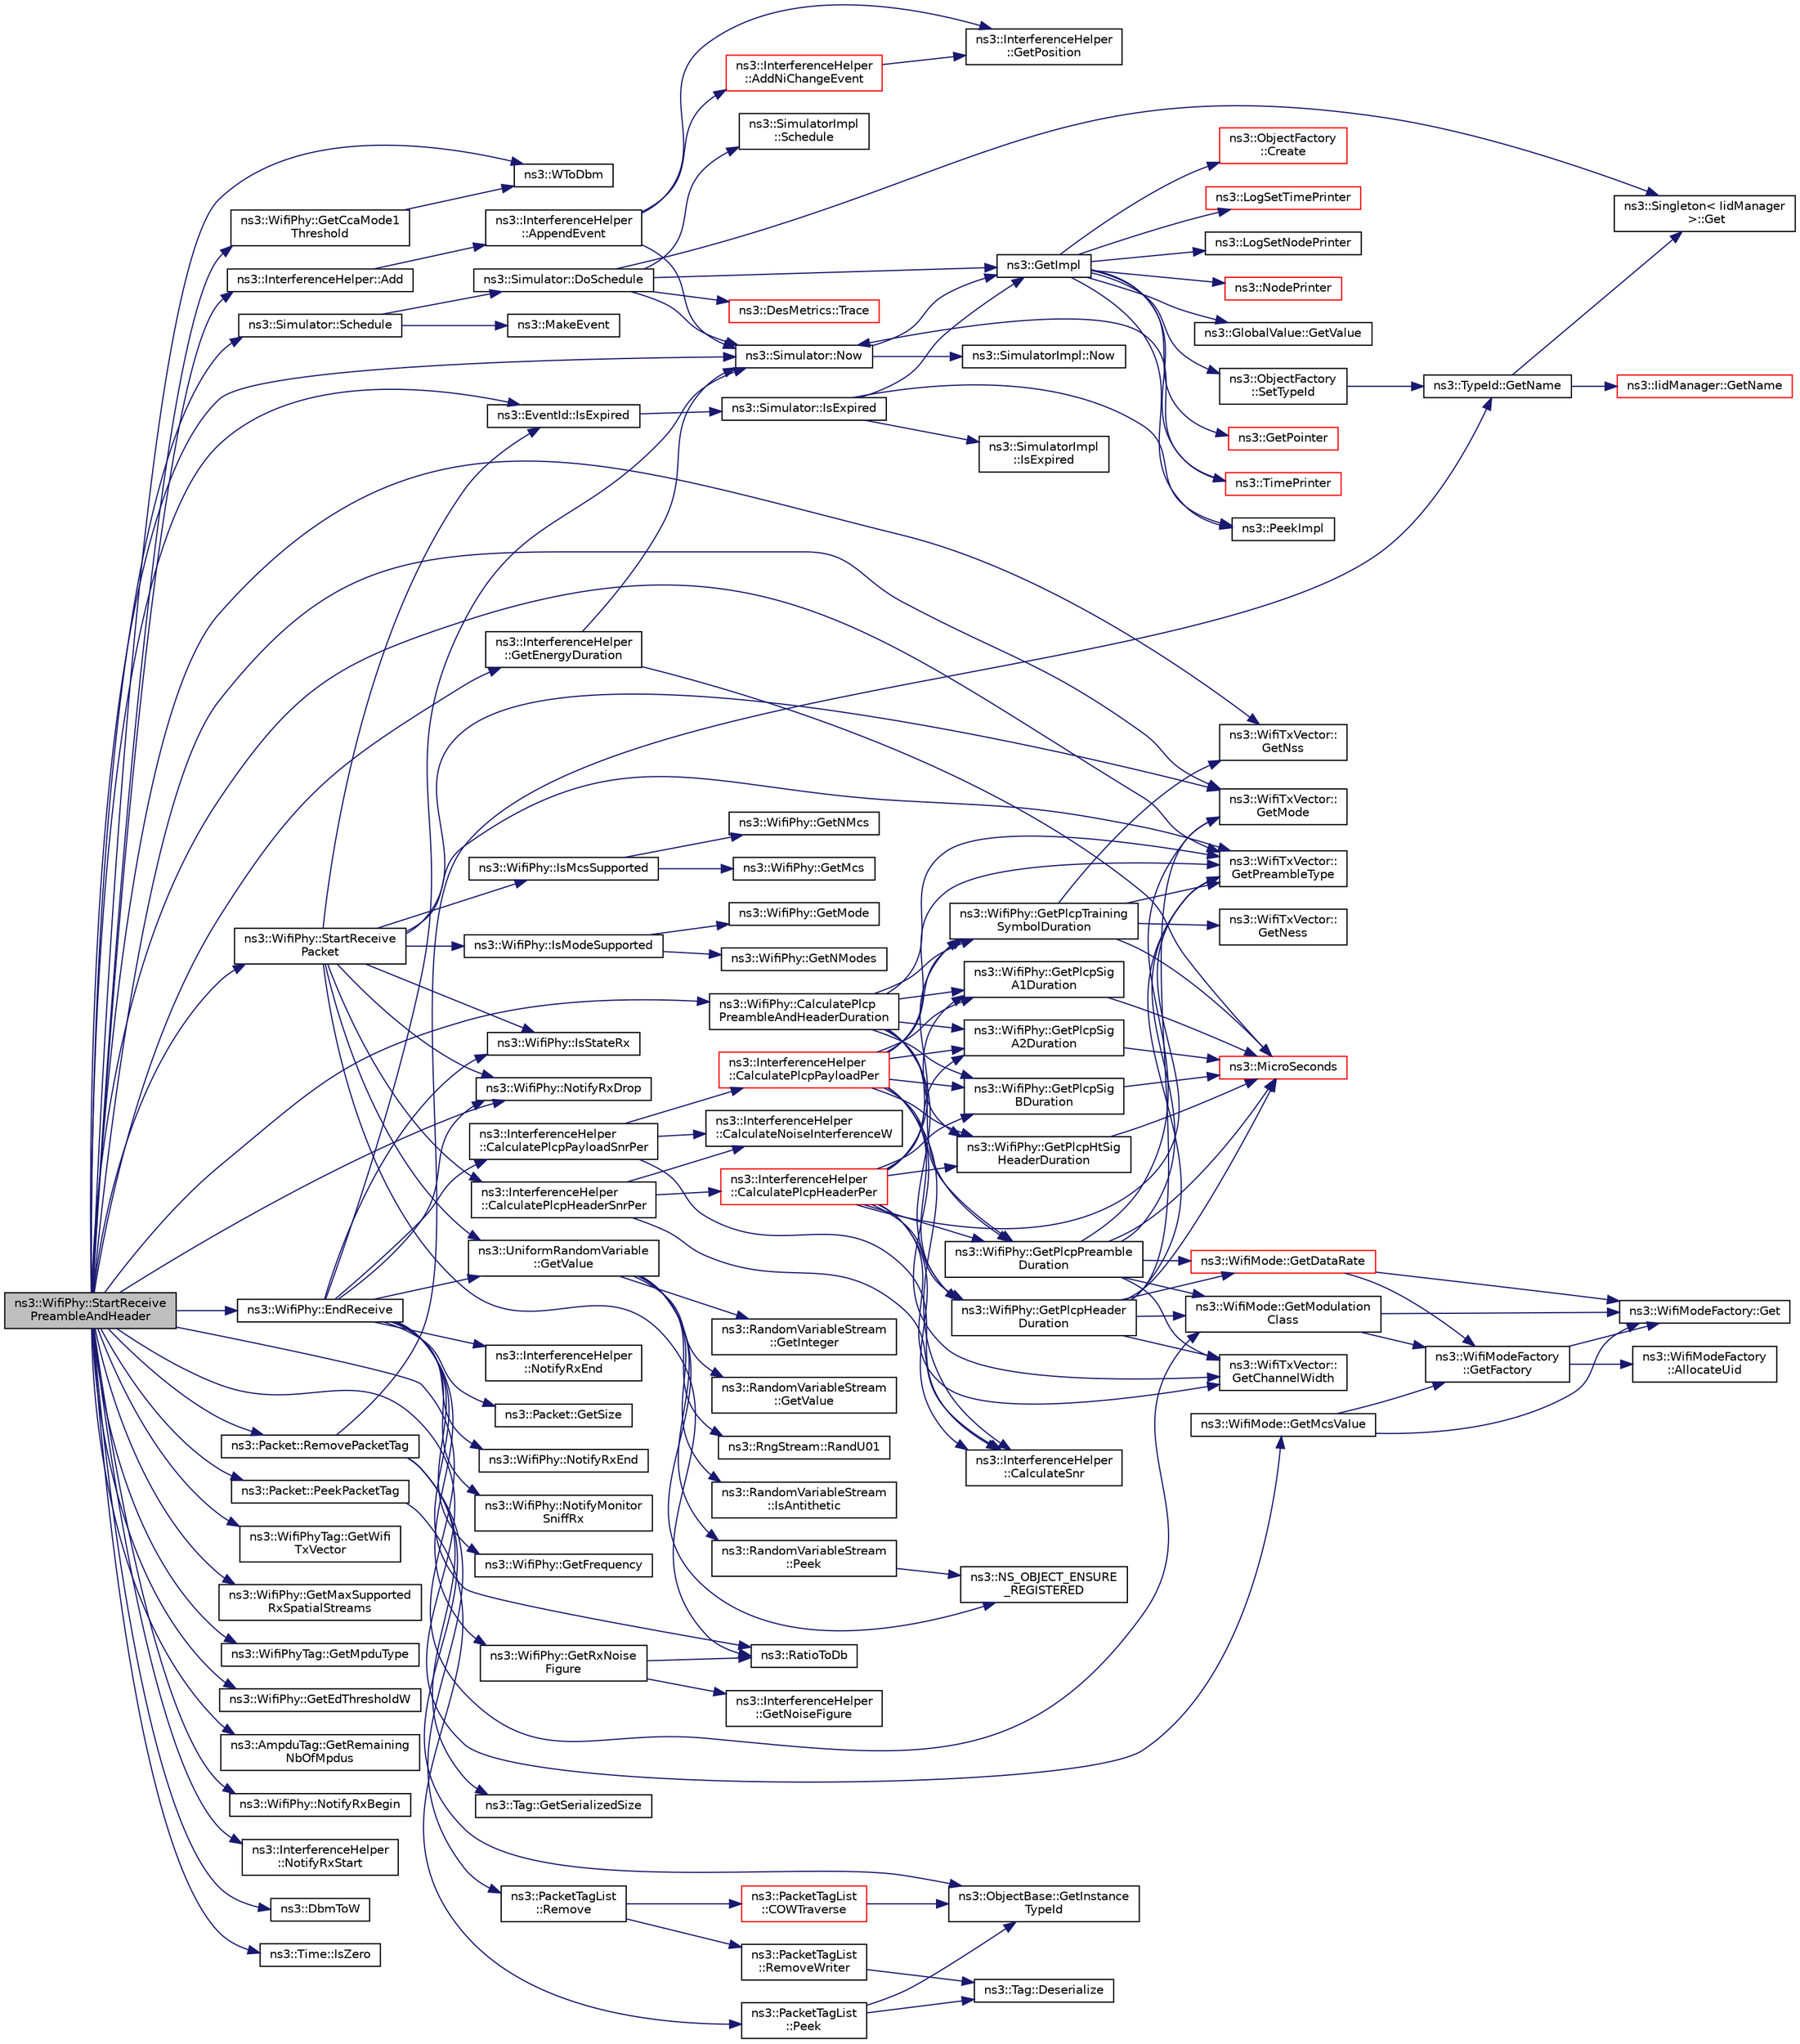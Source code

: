 digraph "ns3::WifiPhy::StartReceivePreambleAndHeader"
{
  edge [fontname="Helvetica",fontsize="10",labelfontname="Helvetica",labelfontsize="10"];
  node [fontname="Helvetica",fontsize="10",shape=record];
  rankdir="LR";
  Node1 [label="ns3::WifiPhy::StartReceive\lPreambleAndHeader",height=0.2,width=0.4,color="black", fillcolor="grey75", style="filled", fontcolor="black"];
  Node1 -> Node2 [color="midnightblue",fontsize="10",style="solid"];
  Node2 [label="ns3::WToDbm",height=0.2,width=0.4,color="black", fillcolor="white", style="filled",URL="$d7/d2e/namespacens3.html#a256abf4ba6bab6e20f8419fff00e73e2"];
  Node1 -> Node3 [color="midnightblue",fontsize="10",style="solid"];
  Node3 [label="ns3::Simulator::Now",height=0.2,width=0.4,color="black", fillcolor="white", style="filled",URL="$d7/deb/classns3_1_1Simulator.html#ac3178fa975b419f7875e7105be122800"];
  Node3 -> Node4 [color="midnightblue",fontsize="10",style="solid"];
  Node4 [label="ns3::GetImpl",height=0.2,width=0.4,color="black", fillcolor="white", style="filled",URL="$d4/d8b/group__simulator.html#ga42eb4eddad41528d4d99794a3dae3fd0",tooltip="Get the SimulatorImpl singleton. "];
  Node4 -> Node5 [color="midnightblue",fontsize="10",style="solid"];
  Node5 [label="ns3::PeekImpl",height=0.2,width=0.4,color="black", fillcolor="white", style="filled",URL="$d4/d8b/group__simulator.html#ga233c5c38de117e4e4a5a9cd168694792",tooltip="Get the static SimulatorImpl instance. "];
  Node4 -> Node6 [color="midnightblue",fontsize="10",style="solid"];
  Node6 [label="ns3::GlobalValue::GetValue",height=0.2,width=0.4,color="black", fillcolor="white", style="filled",URL="$dc/d02/classns3_1_1GlobalValue.html#aa33773cb952ba3c285a03ae2c4769b84"];
  Node4 -> Node7 [color="midnightblue",fontsize="10",style="solid"];
  Node7 [label="ns3::ObjectFactory\l::SetTypeId",height=0.2,width=0.4,color="black", fillcolor="white", style="filled",URL="$d5/d0d/classns3_1_1ObjectFactory.html#a77dcd099064038a1eb7a6b8251229ec3"];
  Node7 -> Node8 [color="midnightblue",fontsize="10",style="solid"];
  Node8 [label="ns3::TypeId::GetName",height=0.2,width=0.4,color="black", fillcolor="white", style="filled",URL="$d6/d11/classns3_1_1TypeId.html#aa3c41c79ae428b3cb396a9c6bb3ef314"];
  Node8 -> Node9 [color="midnightblue",fontsize="10",style="solid"];
  Node9 [label="ns3::Singleton\< IidManager\l \>::Get",height=0.2,width=0.4,color="black", fillcolor="white", style="filled",URL="$d8/d77/classns3_1_1Singleton.html#a80a2cd3c25a27ea72add7a9f7a141ffa"];
  Node8 -> Node10 [color="midnightblue",fontsize="10",style="solid"];
  Node10 [label="ns3::IidManager::GetName",height=0.2,width=0.4,color="red", fillcolor="white", style="filled",URL="$d4/d1c/classns3_1_1IidManager.html#a5d68d0f0f44594dcdec239dbdb5bf53c"];
  Node4 -> Node11 [color="midnightblue",fontsize="10",style="solid"];
  Node11 [label="ns3::GetPointer",height=0.2,width=0.4,color="red", fillcolor="white", style="filled",URL="$d7/d2e/namespacens3.html#ab4e173cdfd43d17c1a40d5348510a670"];
  Node4 -> Node12 [color="midnightblue",fontsize="10",style="solid"];
  Node12 [label="ns3::ObjectFactory\l::Create",height=0.2,width=0.4,color="red", fillcolor="white", style="filled",URL="$d5/d0d/classns3_1_1ObjectFactory.html#a18152e93f0a6fe184ed7300cb31e9896"];
  Node4 -> Node13 [color="midnightblue",fontsize="10",style="solid"];
  Node13 [label="ns3::LogSetTimePrinter",height=0.2,width=0.4,color="red", fillcolor="white", style="filled",URL="$d7/d2e/namespacens3.html#acf6a1749b3febc5a6a5b2b8620138d80"];
  Node4 -> Node14 [color="midnightblue",fontsize="10",style="solid"];
  Node14 [label="ns3::TimePrinter",height=0.2,width=0.4,color="red", fillcolor="white", style="filled",URL="$d8/dff/group__logging.html#gaaad3642e8247a056cd83001d805b0812"];
  Node14 -> Node3 [color="midnightblue",fontsize="10",style="solid"];
  Node4 -> Node15 [color="midnightblue",fontsize="10",style="solid"];
  Node15 [label="ns3::LogSetNodePrinter",height=0.2,width=0.4,color="black", fillcolor="white", style="filled",URL="$d7/d2e/namespacens3.html#aa6e659ca357c8309352fa0f146793810"];
  Node4 -> Node16 [color="midnightblue",fontsize="10",style="solid"];
  Node16 [label="ns3::NodePrinter",height=0.2,width=0.4,color="red", fillcolor="white", style="filled",URL="$d8/dff/group__logging.html#gaaffbf70ff3766cd62b8bbd9b140d2a1b"];
  Node3 -> Node17 [color="midnightblue",fontsize="10",style="solid"];
  Node17 [label="ns3::SimulatorImpl::Now",height=0.2,width=0.4,color="black", fillcolor="white", style="filled",URL="$d2/d19/classns3_1_1SimulatorImpl.html#aa516c50060846adc6fd316e83ef0797c"];
  Node1 -> Node18 [color="midnightblue",fontsize="10",style="solid"];
  Node18 [label="ns3::Packet::RemovePacketTag",height=0.2,width=0.4,color="black", fillcolor="white", style="filled",URL="$dd/d7a/classns3_1_1Packet.html#a078fe922d976a417ab25ba2f3c2fd667",tooltip="Remove a packet tag. "];
  Node18 -> Node19 [color="midnightblue",fontsize="10",style="solid"];
  Node19 [label="ns3::ObjectBase::GetInstance\lTypeId",height=0.2,width=0.4,color="black", fillcolor="white", style="filled",URL="$d2/dac/classns3_1_1ObjectBase.html#abe5b43a6f5b99a92a4c3122db31f06fb"];
  Node18 -> Node8 [color="midnightblue",fontsize="10",style="solid"];
  Node18 -> Node20 [color="midnightblue",fontsize="10",style="solid"];
  Node20 [label="ns3::Tag::GetSerializedSize",height=0.2,width=0.4,color="black", fillcolor="white", style="filled",URL="$d0/d79/classns3_1_1Tag.html#a01c8efdea943fd8cce2ef5d4d67eefa6"];
  Node18 -> Node21 [color="midnightblue",fontsize="10",style="solid"];
  Node21 [label="ns3::PacketTagList\l::Remove",height=0.2,width=0.4,color="black", fillcolor="white", style="filled",URL="$dd/d19/classns3_1_1PacketTagList.html#a043d984c546f67adc273448747784ee3"];
  Node21 -> Node22 [color="midnightblue",fontsize="10",style="solid"];
  Node22 [label="ns3::PacketTagList\l::COWTraverse",height=0.2,width=0.4,color="red", fillcolor="white", style="filled",URL="$dd/d19/classns3_1_1PacketTagList.html#a7d98f0fe590d22f8224d718af0ac9713"];
  Node22 -> Node19 [color="midnightblue",fontsize="10",style="solid"];
  Node21 -> Node23 [color="midnightblue",fontsize="10",style="solid"];
  Node23 [label="ns3::PacketTagList\l::RemoveWriter",height=0.2,width=0.4,color="black", fillcolor="white", style="filled",URL="$dd/d19/classns3_1_1PacketTagList.html#aceea9c63e697635ba35564610a7150cc"];
  Node23 -> Node24 [color="midnightblue",fontsize="10",style="solid"];
  Node24 [label="ns3::Tag::Deserialize",height=0.2,width=0.4,color="black", fillcolor="white", style="filled",URL="$d0/d79/classns3_1_1Tag.html#ae166b7f816bcbdef44dbeb636c9fa712"];
  Node1 -> Node25 [color="midnightblue",fontsize="10",style="solid"];
  Node25 [label="ns3::WifiPhyTag::GetWifi\lTxVector",height=0.2,width=0.4,color="black", fillcolor="white", style="filled",URL="$d7/d6f/classns3_1_1WifiPhyTag.html#a99bdaf99ee9c3ec3b2200297f36e4fe6"];
  Node1 -> Node26 [color="midnightblue",fontsize="10",style="solid"];
  Node26 [label="ns3::WifiTxVector::\lGetMode",height=0.2,width=0.4,color="black", fillcolor="white", style="filled",URL="$d0/d58/classns3_1_1WifiTxVector.html#a497b1f11cad4b8b26251dfa07c9ad1d6"];
  Node1 -> Node27 [color="midnightblue",fontsize="10",style="solid"];
  Node27 [label="ns3::WifiMode::GetModulation\lClass",height=0.2,width=0.4,color="black", fillcolor="white", style="filled",URL="$d5/d56/classns3_1_1WifiMode.html#a7941cd2a0bc8d2ba68ba6a12c7e2c42a"];
  Node27 -> Node28 [color="midnightblue",fontsize="10",style="solid"];
  Node28 [label="ns3::WifiModeFactory\l::GetFactory",height=0.2,width=0.4,color="black", fillcolor="white", style="filled",URL="$d2/dcd/classns3_1_1WifiModeFactory.html#a9c6f695d733355dee8d74bd1709868fc"];
  Node28 -> Node29 [color="midnightblue",fontsize="10",style="solid"];
  Node29 [label="ns3::WifiModeFactory\l::AllocateUid",height=0.2,width=0.4,color="black", fillcolor="white", style="filled",URL="$d2/dcd/classns3_1_1WifiModeFactory.html#a89a9c38617bd3f7be4a8919ce9675996"];
  Node28 -> Node30 [color="midnightblue",fontsize="10",style="solid"];
  Node30 [label="ns3::WifiModeFactory::Get",height=0.2,width=0.4,color="black", fillcolor="white", style="filled",URL="$d2/dcd/classns3_1_1WifiModeFactory.html#a3086868810ff4347e31c63027726f544"];
  Node27 -> Node30 [color="midnightblue",fontsize="10",style="solid"];
  Node1 -> Node31 [color="midnightblue",fontsize="10",style="solid"];
  Node31 [label="ns3::WifiTxVector::\lGetNss",height=0.2,width=0.4,color="black", fillcolor="white", style="filled",URL="$d0/d58/classns3_1_1WifiTxVector.html#aa710c8455a710574b0c297d9ffdee004"];
  Node1 -> Node32 [color="midnightblue",fontsize="10",style="solid"];
  Node32 [label="ns3::WifiMode::GetMcsValue",height=0.2,width=0.4,color="black", fillcolor="white", style="filled",URL="$d5/d56/classns3_1_1WifiMode.html#acd40f9e0edfc1e2c4462bd016a08f160"];
  Node32 -> Node28 [color="midnightblue",fontsize="10",style="solid"];
  Node32 -> Node30 [color="midnightblue",fontsize="10",style="solid"];
  Node1 -> Node33 [color="midnightblue",fontsize="10",style="solid"];
  Node33 [label="ns3::WifiPhy::GetMaxSupported\lRxSpatialStreams",height=0.2,width=0.4,color="black", fillcolor="white", style="filled",URL="$d6/d5a/classns3_1_1WifiPhy.html#a493d72ea8ba91bb2fda9185c39c419c8"];
  Node1 -> Node34 [color="midnightblue",fontsize="10",style="solid"];
  Node34 [label="ns3::WifiTxVector::\lGetPreambleType",height=0.2,width=0.4,color="black", fillcolor="white", style="filled",URL="$d0/d58/classns3_1_1WifiTxVector.html#ae90c4a0ea2f75d445fbc7a82f958c23f"];
  Node1 -> Node35 [color="midnightblue",fontsize="10",style="solid"];
  Node35 [label="ns3::WifiPhyTag::GetMpduType",height=0.2,width=0.4,color="black", fillcolor="white", style="filled",URL="$d7/d6f/classns3_1_1WifiPhyTag.html#a3fb626f71bdf873afa46204f58d6f1ba"];
  Node1 -> Node36 [color="midnightblue",fontsize="10",style="solid"];
  Node36 [label="ns3::WifiPhy::CalculatePlcp\lPreambleAndHeaderDuration",height=0.2,width=0.4,color="black", fillcolor="white", style="filled",URL="$d6/d5a/classns3_1_1WifiPhy.html#ac308f6020523524aaf1feb20565ce339"];
  Node36 -> Node34 [color="midnightblue",fontsize="10",style="solid"];
  Node36 -> Node37 [color="midnightblue",fontsize="10",style="solid"];
  Node37 [label="ns3::WifiPhy::GetPlcpPreamble\lDuration",height=0.2,width=0.4,color="black", fillcolor="white", style="filled",URL="$d6/d5a/classns3_1_1WifiPhy.html#a46ecb9d93cc8b2085b70f3e0776cbd6f"];
  Node37 -> Node34 [color="midnightblue",fontsize="10",style="solid"];
  Node37 -> Node38 [color="midnightblue",fontsize="10",style="solid"];
  Node38 [label="ns3::MicroSeconds",height=0.2,width=0.4,color="red", fillcolor="white", style="filled",URL="$d1/dec/group__timecivil.html#ga17465a639c8d1464e76538afdd78a9f0"];
  Node37 -> Node26 [color="midnightblue",fontsize="10",style="solid"];
  Node37 -> Node27 [color="midnightblue",fontsize="10",style="solid"];
  Node37 -> Node39 [color="midnightblue",fontsize="10",style="solid"];
  Node39 [label="ns3::WifiTxVector::\lGetChannelWidth",height=0.2,width=0.4,color="black", fillcolor="white", style="filled",URL="$d0/d58/classns3_1_1WifiTxVector.html#a1f8bfa51778a3e217581eb665f059564"];
  Node37 -> Node40 [color="midnightblue",fontsize="10",style="solid"];
  Node40 [label="ns3::WifiMode::GetDataRate",height=0.2,width=0.4,color="red", fillcolor="white", style="filled",URL="$d5/d56/classns3_1_1WifiMode.html#adcfbe150f69da720db23387f733b8a52"];
  Node40 -> Node28 [color="midnightblue",fontsize="10",style="solid"];
  Node40 -> Node30 [color="midnightblue",fontsize="10",style="solid"];
  Node36 -> Node41 [color="midnightblue",fontsize="10",style="solid"];
  Node41 [label="ns3::WifiPhy::GetPlcpHeader\lDuration",height=0.2,width=0.4,color="black", fillcolor="white", style="filled",URL="$d6/d5a/classns3_1_1WifiPhy.html#a0f9cfd8f26cb52a1e205391064ceb6ea"];
  Node41 -> Node34 [color="midnightblue",fontsize="10",style="solid"];
  Node41 -> Node38 [color="midnightblue",fontsize="10",style="solid"];
  Node41 -> Node26 [color="midnightblue",fontsize="10",style="solid"];
  Node41 -> Node27 [color="midnightblue",fontsize="10",style="solid"];
  Node41 -> Node39 [color="midnightblue",fontsize="10",style="solid"];
  Node41 -> Node40 [color="midnightblue",fontsize="10",style="solid"];
  Node36 -> Node42 [color="midnightblue",fontsize="10",style="solid"];
  Node42 [label="ns3::WifiPhy::GetPlcpHtSig\lHeaderDuration",height=0.2,width=0.4,color="black", fillcolor="white", style="filled",URL="$d6/d5a/classns3_1_1WifiPhy.html#a50354c8f71d8f079b9abb137c2216188"];
  Node42 -> Node38 [color="midnightblue",fontsize="10",style="solid"];
  Node36 -> Node43 [color="midnightblue",fontsize="10",style="solid"];
  Node43 [label="ns3::WifiPhy::GetPlcpSig\lA1Duration",height=0.2,width=0.4,color="black", fillcolor="white", style="filled",URL="$d6/d5a/classns3_1_1WifiPhy.html#a545f41e710ce9375848c5728ac9c52a3"];
  Node43 -> Node38 [color="midnightblue",fontsize="10",style="solid"];
  Node36 -> Node44 [color="midnightblue",fontsize="10",style="solid"];
  Node44 [label="ns3::WifiPhy::GetPlcpSig\lA2Duration",height=0.2,width=0.4,color="black", fillcolor="white", style="filled",URL="$d6/d5a/classns3_1_1WifiPhy.html#ab134604019ba3d13398f361ee7632f7e"];
  Node44 -> Node38 [color="midnightblue",fontsize="10",style="solid"];
  Node36 -> Node45 [color="midnightblue",fontsize="10",style="solid"];
  Node45 [label="ns3::WifiPhy::GetPlcpTraining\lSymbolDuration",height=0.2,width=0.4,color="black", fillcolor="white", style="filled",URL="$d6/d5a/classns3_1_1WifiPhy.html#a5446936c18b66d9fed257a5cd46b25f2"];
  Node45 -> Node31 [color="midnightblue",fontsize="10",style="solid"];
  Node45 -> Node46 [color="midnightblue",fontsize="10",style="solid"];
  Node46 [label="ns3::WifiTxVector::\lGetNess",height=0.2,width=0.4,color="black", fillcolor="white", style="filled",URL="$d0/d58/classns3_1_1WifiTxVector.html#ab5a816f61d69f179243e96ca70f27191"];
  Node45 -> Node34 [color="midnightblue",fontsize="10",style="solid"];
  Node45 -> Node38 [color="midnightblue",fontsize="10",style="solid"];
  Node36 -> Node47 [color="midnightblue",fontsize="10",style="solid"];
  Node47 [label="ns3::WifiPhy::GetPlcpSig\lBDuration",height=0.2,width=0.4,color="black", fillcolor="white", style="filled",URL="$d6/d5a/classns3_1_1WifiPhy.html#ad8021946079254f3143a1656eb8b33f6"];
  Node47 -> Node38 [color="midnightblue",fontsize="10",style="solid"];
  Node1 -> Node48 [color="midnightblue",fontsize="10",style="solid"];
  Node48 [label="ns3::InterferenceHelper::Add",height=0.2,width=0.4,color="black", fillcolor="white", style="filled",URL="$dc/d0f/classns3_1_1InterferenceHelper.html#a6270ccd46290e2c6dfd600d6ad6c39c4"];
  Node48 -> Node49 [color="midnightblue",fontsize="10",style="solid"];
  Node49 [label="ns3::InterferenceHelper\l::AppendEvent",height=0.2,width=0.4,color="black", fillcolor="white", style="filled",URL="$dc/d0f/classns3_1_1InterferenceHelper.html#a2a316633728f72317cdbc816dba6a75a"];
  Node49 -> Node3 [color="midnightblue",fontsize="10",style="solid"];
  Node49 -> Node50 [color="midnightblue",fontsize="10",style="solid"];
  Node50 [label="ns3::InterferenceHelper\l::GetPosition",height=0.2,width=0.4,color="black", fillcolor="white", style="filled",URL="$dc/d0f/classns3_1_1InterferenceHelper.html#aacb34f10699da1566ef896bc09f0f6c1",tooltip="Returns an iterator to the first nichange, which is later than moment. "];
  Node49 -> Node51 [color="midnightblue",fontsize="10",style="solid"];
  Node51 [label="ns3::InterferenceHelper\l::AddNiChangeEvent",height=0.2,width=0.4,color="red", fillcolor="white", style="filled",URL="$dc/d0f/classns3_1_1InterferenceHelper.html#a4e97729008bc32205eaa2132addf108b"];
  Node51 -> Node50 [color="midnightblue",fontsize="10",style="solid"];
  Node1 -> Node52 [color="midnightblue",fontsize="10",style="solid"];
  Node52 [label="ns3::WifiPhy::NotifyRxDrop",height=0.2,width=0.4,color="black", fillcolor="white", style="filled",URL="$d6/d5a/classns3_1_1WifiPhy.html#a72138f22fada63f61f2026b86aa5abd2"];
  Node1 -> Node53 [color="midnightblue",fontsize="10",style="solid"];
  Node53 [label="ns3::WifiPhy::GetEdThresholdW",height=0.2,width=0.4,color="black", fillcolor="white", style="filled",URL="$d6/d5a/classns3_1_1WifiPhy.html#aec8d35c73d4305da205e71e5f3373028"];
  Node1 -> Node54 [color="midnightblue",fontsize="10",style="solid"];
  Node54 [label="ns3::Packet::PeekPacketTag",height=0.2,width=0.4,color="black", fillcolor="white", style="filled",URL="$dd/d7a/classns3_1_1Packet.html#a1734de11f2ca1e78a7872461a0625168",tooltip="Search a matching tag and call Tag::Deserialize if it is found. "];
  Node54 -> Node55 [color="midnightblue",fontsize="10",style="solid"];
  Node55 [label="ns3::PacketTagList\l::Peek",height=0.2,width=0.4,color="black", fillcolor="white", style="filled",URL="$dd/d19/classns3_1_1PacketTagList.html#a49151e3dbbddac7820d2210bbde47c4b"];
  Node55 -> Node19 [color="midnightblue",fontsize="10",style="solid"];
  Node55 -> Node24 [color="midnightblue",fontsize="10",style="solid"];
  Node1 -> Node56 [color="midnightblue",fontsize="10",style="solid"];
  Node56 [label="ns3::AmpduTag::GetRemaining\lNbOfMpdus",height=0.2,width=0.4,color="black", fillcolor="white", style="filled",URL="$df/d26/classns3_1_1AmpduTag.html#ab5d79e860e55b62e8aa0f3db97713e26"];
  Node1 -> Node57 [color="midnightblue",fontsize="10",style="solid"];
  Node57 [label="ns3::EventId::IsExpired",height=0.2,width=0.4,color="black", fillcolor="white", style="filled",URL="$d1/df8/classns3_1_1EventId.html#a5c30c92e7c1c34b4e8505cc07ed71b02"];
  Node57 -> Node58 [color="midnightblue",fontsize="10",style="solid"];
  Node58 [label="ns3::Simulator::IsExpired",height=0.2,width=0.4,color="black", fillcolor="white", style="filled",URL="$d7/deb/classns3_1_1Simulator.html#a83ac8425c319a29b64f6d3b2ffc61e9c"];
  Node58 -> Node5 [color="midnightblue",fontsize="10",style="solid"];
  Node58 -> Node4 [color="midnightblue",fontsize="10",style="solid"];
  Node58 -> Node59 [color="midnightblue",fontsize="10",style="solid"];
  Node59 [label="ns3::SimulatorImpl\l::IsExpired",height=0.2,width=0.4,color="black", fillcolor="white", style="filled",URL="$d2/d19/classns3_1_1SimulatorImpl.html#a4b01ac397f5ce86997e9caec087f63d2"];
  Node1 -> Node60 [color="midnightblue",fontsize="10",style="solid"];
  Node60 [label="ns3::WifiPhy::NotifyRxBegin",height=0.2,width=0.4,color="black", fillcolor="white", style="filled",URL="$d6/d5a/classns3_1_1WifiPhy.html#a9a8f2c1e72c030fd8174c7a65fd5907d"];
  Node1 -> Node61 [color="midnightblue",fontsize="10",style="solid"];
  Node61 [label="ns3::InterferenceHelper\l::NotifyRxStart",height=0.2,width=0.4,color="black", fillcolor="white", style="filled",URL="$dc/d0f/classns3_1_1InterferenceHelper.html#a881195405f028805df1890088735e0f3"];
  Node1 -> Node62 [color="midnightblue",fontsize="10",style="solid"];
  Node62 [label="ns3::Simulator::Schedule",height=0.2,width=0.4,color="black", fillcolor="white", style="filled",URL="$d7/deb/classns3_1_1Simulator.html#a671882c894a08af4a5e91181bf1eec13"];
  Node62 -> Node63 [color="midnightblue",fontsize="10",style="solid"];
  Node63 [label="ns3::Simulator::DoSchedule",height=0.2,width=0.4,color="black", fillcolor="white", style="filled",URL="$d7/deb/classns3_1_1Simulator.html#a47af23973938819bdc89cb2807e09ed5"];
  Node63 -> Node9 [color="midnightblue",fontsize="10",style="solid"];
  Node63 -> Node64 [color="midnightblue",fontsize="10",style="solid"];
  Node64 [label="ns3::DesMetrics::Trace",height=0.2,width=0.4,color="red", fillcolor="white", style="filled",URL="$d5/d69/classns3_1_1DesMetrics.html#ab7c6c097412d0398affbc9f8d2643160"];
  Node63 -> Node3 [color="midnightblue",fontsize="10",style="solid"];
  Node63 -> Node4 [color="midnightblue",fontsize="10",style="solid"];
  Node63 -> Node65 [color="midnightblue",fontsize="10",style="solid"];
  Node65 [label="ns3::SimulatorImpl\l::Schedule",height=0.2,width=0.4,color="black", fillcolor="white", style="filled",URL="$d2/d19/classns3_1_1SimulatorImpl.html#a24eac97ca7dc0e64162e3596064cfb5c"];
  Node62 -> Node66 [color="midnightblue",fontsize="10",style="solid"];
  Node66 [label="ns3::MakeEvent",height=0.2,width=0.4,color="black", fillcolor="white", style="filled",URL="$d0/dac/group__makeeventfnptr.html#ga289a28a2497c18a9bd299e5e2014094b"];
  Node1 -> Node67 [color="midnightblue",fontsize="10",style="solid"];
  Node67 [label="ns3::WifiPhy::StartReceive\lPacket",height=0.2,width=0.4,color="black", fillcolor="white", style="filled",URL="$d6/d5a/classns3_1_1WifiPhy.html#acde1de1fddf656f4591281fcbe7dc905"];
  Node67 -> Node26 [color="midnightblue",fontsize="10",style="solid"];
  Node67 -> Node34 [color="midnightblue",fontsize="10",style="solid"];
  Node67 -> Node68 [color="midnightblue",fontsize="10",style="solid"];
  Node68 [label="ns3::WifiPhy::IsStateRx",height=0.2,width=0.4,color="black", fillcolor="white", style="filled",URL="$d6/d5a/classns3_1_1WifiPhy.html#a754ce070e2635c324a0b818b56eb0a4c"];
  Node67 -> Node57 [color="midnightblue",fontsize="10",style="solid"];
  Node67 -> Node69 [color="midnightblue",fontsize="10",style="solid"];
  Node69 [label="ns3::InterferenceHelper\l::CalculatePlcpHeaderSnrPer",height=0.2,width=0.4,color="black", fillcolor="white", style="filled",URL="$dc/d0f/classns3_1_1InterferenceHelper.html#aba890dc2d1951f89e3bc0d33a9c649a3"];
  Node69 -> Node70 [color="midnightblue",fontsize="10",style="solid"];
  Node70 [label="ns3::InterferenceHelper\l::CalculateNoiseInterferenceW",height=0.2,width=0.4,color="black", fillcolor="white", style="filled",URL="$dc/d0f/classns3_1_1InterferenceHelper.html#a7a12e0100c3d9b7b969055dc8a9749eb"];
  Node69 -> Node71 [color="midnightblue",fontsize="10",style="solid"];
  Node71 [label="ns3::InterferenceHelper\l::CalculateSnr",height=0.2,width=0.4,color="black", fillcolor="white", style="filled",URL="$dc/d0f/classns3_1_1InterferenceHelper.html#a8f6192d041874595004c007c5a519b4b"];
  Node69 -> Node72 [color="midnightblue",fontsize="10",style="solid"];
  Node72 [label="ns3::InterferenceHelper\l::CalculatePlcpHeaderPer",height=0.2,width=0.4,color="red", fillcolor="white", style="filled",URL="$dc/d0f/classns3_1_1InterferenceHelper.html#aaf79774a485686115168f807305d3479"];
  Node72 -> Node34 [color="midnightblue",fontsize="10",style="solid"];
  Node72 -> Node37 [color="midnightblue",fontsize="10",style="solid"];
  Node72 -> Node41 [color="midnightblue",fontsize="10",style="solid"];
  Node72 -> Node42 [color="midnightblue",fontsize="10",style="solid"];
  Node72 -> Node43 [color="midnightblue",fontsize="10",style="solid"];
  Node72 -> Node44 [color="midnightblue",fontsize="10",style="solid"];
  Node72 -> Node45 [color="midnightblue",fontsize="10",style="solid"];
  Node72 -> Node47 [color="midnightblue",fontsize="10",style="solid"];
  Node72 -> Node71 [color="midnightblue",fontsize="10",style="solid"];
  Node72 -> Node39 [color="midnightblue",fontsize="10",style="solid"];
  Node67 -> Node73 [color="midnightblue",fontsize="10",style="solid"];
  Node73 [label="ns3::RatioToDb",height=0.2,width=0.4,color="black", fillcolor="white", style="filled",URL="$d7/d2e/namespacens3.html#a132cf27eedb5e15a1427faf8724be4d2"];
  Node67 -> Node74 [color="midnightblue",fontsize="10",style="solid"];
  Node74 [label="ns3::UniformRandomVariable\l::GetValue",height=0.2,width=0.4,color="black", fillcolor="white", style="filled",URL="$d0/d5b/classns3_1_1UniformRandomVariable.html#a03822d8c86ac51e9aa83bbc73041386b",tooltip="Get the next random value, as a double in the specified range . "];
  Node74 -> Node75 [color="midnightblue",fontsize="10",style="solid"];
  Node75 [label="ns3::RandomVariableStream\l::Peek",height=0.2,width=0.4,color="black", fillcolor="white", style="filled",URL="$dc/daa/classns3_1_1RandomVariableStream.html#ac5aa8d691c061bcc88a909dc9b479222",tooltip="Get the pointer to the underlying RNG stream. "];
  Node75 -> Node76 [color="midnightblue",fontsize="10",style="solid"];
  Node76 [label="ns3::NS_OBJECT_ENSURE\l_REGISTERED",height=0.2,width=0.4,color="black", fillcolor="white", style="filled",URL="$d7/d2e/namespacens3.html#ac633cbd86ee5879afd4312a843a9ff8c"];
  Node74 -> Node77 [color="midnightblue",fontsize="10",style="solid"];
  Node77 [label="ns3::RngStream::RandU01",height=0.2,width=0.4,color="black", fillcolor="white", style="filled",URL="$da/d35/classns3_1_1RngStream.html#a46be36426b8bc712e9de468b63558c22"];
  Node74 -> Node78 [color="midnightblue",fontsize="10",style="solid"];
  Node78 [label="ns3::RandomVariableStream\l::IsAntithetic",height=0.2,width=0.4,color="black", fillcolor="white", style="filled",URL="$dc/daa/classns3_1_1RandomVariableStream.html#a7bf5175d624b14bd023f8c4f78bc5fd7",tooltip="Check if antithetic values will be generated. "];
  Node74 -> Node79 [color="midnightblue",fontsize="10",style="solid"];
  Node79 [label="ns3::RandomVariableStream\l::GetInteger",height=0.2,width=0.4,color="black", fillcolor="white", style="filled",URL="$dc/daa/classns3_1_1RandomVariableStream.html#a66cd94e6305ce7f000f1a9ff0fcb9aef",tooltip="Get the next random value as an integer drawn from the distribution. "];
  Node74 -> Node80 [color="midnightblue",fontsize="10",style="solid"];
  Node80 [label="ns3::RandomVariableStream\l::GetValue",height=0.2,width=0.4,color="black", fillcolor="white", style="filled",URL="$dc/daa/classns3_1_1RandomVariableStream.html#a4fa5944dc4cb11544e661ed23072b36c",tooltip="Get the next random value as a double drawn from the distribution. "];
  Node74 -> Node76 [color="midnightblue",fontsize="10",style="solid"];
  Node67 -> Node81 [color="midnightblue",fontsize="10",style="solid"];
  Node81 [label="ns3::WifiPhy::IsModeSupported",height=0.2,width=0.4,color="black", fillcolor="white", style="filled",URL="$d6/d5a/classns3_1_1WifiPhy.html#aed92380ac38a299687f08ab142f5bba3"];
  Node81 -> Node82 [color="midnightblue",fontsize="10",style="solid"];
  Node82 [label="ns3::WifiPhy::GetNModes",height=0.2,width=0.4,color="black", fillcolor="white", style="filled",URL="$d6/d5a/classns3_1_1WifiPhy.html#a2467e56b69d64bb2d648302f39397317"];
  Node81 -> Node83 [color="midnightblue",fontsize="10",style="solid"];
  Node83 [label="ns3::WifiPhy::GetMode",height=0.2,width=0.4,color="black", fillcolor="white", style="filled",URL="$d6/d5a/classns3_1_1WifiPhy.html#ac35983a13a769a7fbaac43340b8cdaf2"];
  Node67 -> Node84 [color="midnightblue",fontsize="10",style="solid"];
  Node84 [label="ns3::WifiPhy::IsMcsSupported",height=0.2,width=0.4,color="black", fillcolor="white", style="filled",URL="$d6/d5a/classns3_1_1WifiPhy.html#a98ebea3fc93dd29a55303b166c271ef5"];
  Node84 -> Node85 [color="midnightblue",fontsize="10",style="solid"];
  Node85 [label="ns3::WifiPhy::GetNMcs",height=0.2,width=0.4,color="black", fillcolor="white", style="filled",URL="$d6/d5a/classns3_1_1WifiPhy.html#aede1b3de380510e387aaafcfda7a0db0"];
  Node84 -> Node86 [color="midnightblue",fontsize="10",style="solid"];
  Node86 [label="ns3::WifiPhy::GetMcs",height=0.2,width=0.4,color="black", fillcolor="white", style="filled",URL="$d6/d5a/classns3_1_1WifiPhy.html#a6a8740a6fbb7ff618c80e0a0867467fd"];
  Node67 -> Node52 [color="midnightblue",fontsize="10",style="solid"];
  Node1 -> Node87 [color="midnightblue",fontsize="10",style="solid"];
  Node87 [label="ns3::WifiPhy::EndReceive",height=0.2,width=0.4,color="black", fillcolor="white", style="filled",URL="$d6/d5a/classns3_1_1WifiPhy.html#a79e13682be1a7ee7e2c6131fb6335f25"];
  Node87 -> Node68 [color="midnightblue",fontsize="10",style="solid"];
  Node87 -> Node3 [color="midnightblue",fontsize="10",style="solid"];
  Node87 -> Node88 [color="midnightblue",fontsize="10",style="solid"];
  Node88 [label="ns3::InterferenceHelper\l::CalculatePlcpPayloadSnrPer",height=0.2,width=0.4,color="black", fillcolor="white", style="filled",URL="$dc/d0f/classns3_1_1InterferenceHelper.html#adb068fe0e595bab495b68e1dad9aca12"];
  Node88 -> Node70 [color="midnightblue",fontsize="10",style="solid"];
  Node88 -> Node71 [color="midnightblue",fontsize="10",style="solid"];
  Node88 -> Node89 [color="midnightblue",fontsize="10",style="solid"];
  Node89 [label="ns3::InterferenceHelper\l::CalculatePlcpPayloadPer",height=0.2,width=0.4,color="red", fillcolor="white", style="filled",URL="$dc/d0f/classns3_1_1InterferenceHelper.html#a8c9317f11b949c942c17f6e27d2fce4e"];
  Node89 -> Node34 [color="midnightblue",fontsize="10",style="solid"];
  Node89 -> Node37 [color="midnightblue",fontsize="10",style="solid"];
  Node89 -> Node41 [color="midnightblue",fontsize="10",style="solid"];
  Node89 -> Node42 [color="midnightblue",fontsize="10",style="solid"];
  Node89 -> Node43 [color="midnightblue",fontsize="10",style="solid"];
  Node89 -> Node44 [color="midnightblue",fontsize="10",style="solid"];
  Node89 -> Node45 [color="midnightblue",fontsize="10",style="solid"];
  Node89 -> Node47 [color="midnightblue",fontsize="10",style="solid"];
  Node89 -> Node71 [color="midnightblue",fontsize="10",style="solid"];
  Node89 -> Node39 [color="midnightblue",fontsize="10",style="solid"];
  Node87 -> Node90 [color="midnightblue",fontsize="10",style="solid"];
  Node90 [label="ns3::InterferenceHelper\l::NotifyRxEnd",height=0.2,width=0.4,color="black", fillcolor="white", style="filled",URL="$dc/d0f/classns3_1_1InterferenceHelper.html#a4b45bac60d8b7c412236794cf393945d"];
  Node87 -> Node73 [color="midnightblue",fontsize="10",style="solid"];
  Node87 -> Node91 [color="midnightblue",fontsize="10",style="solid"];
  Node91 [label="ns3::Packet::GetSize",height=0.2,width=0.4,color="black", fillcolor="white", style="filled",URL="$dd/d7a/classns3_1_1Packet.html#a462855c9929954d4301a4edfe55f4f1c",tooltip="Returns the the size in bytes of the packet (including the zero-filled initial payload). "];
  Node87 -> Node74 [color="midnightblue",fontsize="10",style="solid"];
  Node87 -> Node92 [color="midnightblue",fontsize="10",style="solid"];
  Node92 [label="ns3::WifiPhy::NotifyRxEnd",height=0.2,width=0.4,color="black", fillcolor="white", style="filled",URL="$d6/d5a/classns3_1_1WifiPhy.html#a878717b5caea24312151a54461842ec9"];
  Node87 -> Node93 [color="midnightblue",fontsize="10",style="solid"];
  Node93 [label="ns3::WifiPhy::GetRxNoise\lFigure",height=0.2,width=0.4,color="black", fillcolor="white", style="filled",URL="$d6/d5a/classns3_1_1WifiPhy.html#aa25fdece132cb7ac83f95b41196fd69b"];
  Node93 -> Node73 [color="midnightblue",fontsize="10",style="solid"];
  Node93 -> Node94 [color="midnightblue",fontsize="10",style="solid"];
  Node94 [label="ns3::InterferenceHelper\l::GetNoiseFigure",height=0.2,width=0.4,color="black", fillcolor="white", style="filled",URL="$dc/d0f/classns3_1_1InterferenceHelper.html#a04b0ac1c53368479a7f2f2c643576e17"];
  Node87 -> Node95 [color="midnightblue",fontsize="10",style="solid"];
  Node95 [label="ns3::WifiPhy::NotifyMonitor\lSniffRx",height=0.2,width=0.4,color="black", fillcolor="white", style="filled",URL="$d6/d5a/classns3_1_1WifiPhy.html#a582de54d4e2e0a49581635d1c8f60512"];
  Node87 -> Node96 [color="midnightblue",fontsize="10",style="solid"];
  Node96 [label="ns3::WifiPhy::GetFrequency",height=0.2,width=0.4,color="black", fillcolor="white", style="filled",URL="$d6/d5a/classns3_1_1WifiPhy.html#ad2508d94faf22d690d6b8b4367934fd1"];
  Node87 -> Node52 [color="midnightblue",fontsize="10",style="solid"];
  Node1 -> Node97 [color="midnightblue",fontsize="10",style="solid"];
  Node97 [label="ns3::InterferenceHelper\l::GetEnergyDuration",height=0.2,width=0.4,color="black", fillcolor="white", style="filled",URL="$dc/d0f/classns3_1_1InterferenceHelper.html#adc245e264c4db08ce009bf6066b79f13"];
  Node97 -> Node3 [color="midnightblue",fontsize="10",style="solid"];
  Node97 -> Node38 [color="midnightblue",fontsize="10",style="solid"];
  Node1 -> Node98 [color="midnightblue",fontsize="10",style="solid"];
  Node98 [label="ns3::DbmToW",height=0.2,width=0.4,color="black", fillcolor="white", style="filled",URL="$d7/d2e/namespacens3.html#a0a3361f0554b892e3c6389256f5429b7"];
  Node1 -> Node99 [color="midnightblue",fontsize="10",style="solid"];
  Node99 [label="ns3::WifiPhy::GetCcaMode1\lThreshold",height=0.2,width=0.4,color="black", fillcolor="white", style="filled",URL="$d6/d5a/classns3_1_1WifiPhy.html#a811453df7799781833e091f1da58f5db"];
  Node99 -> Node2 [color="midnightblue",fontsize="10",style="solid"];
  Node1 -> Node100 [color="midnightblue",fontsize="10",style="solid"];
  Node100 [label="ns3::Time::IsZero",height=0.2,width=0.4,color="black", fillcolor="white", style="filled",URL="$dc/d04/classns3_1_1Time.html#ae47420e5c8a04d222b18ee13c2a95799"];
}
